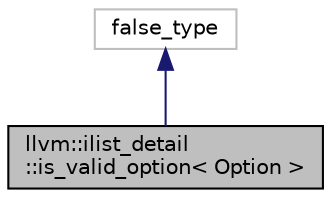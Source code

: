 digraph "llvm::ilist_detail::is_valid_option&lt; Option &gt;"
{
 // LATEX_PDF_SIZE
  bgcolor="transparent";
  edge [fontname="Helvetica",fontsize="10",labelfontname="Helvetica",labelfontsize="10"];
  node [fontname="Helvetica",fontsize="10",shape=record];
  Node1 [label="llvm::ilist_detail\l::is_valid_option\< Option \>",height=0.2,width=0.4,color="black", fillcolor="grey75", style="filled", fontcolor="black",tooltip="Check whether an option is valid."];
  Node2 -> Node1 [dir="back",color="midnightblue",fontsize="10",style="solid",fontname="Helvetica"];
  Node2 [label="false_type",height=0.2,width=0.4,color="grey75",tooltip=" "];
}
